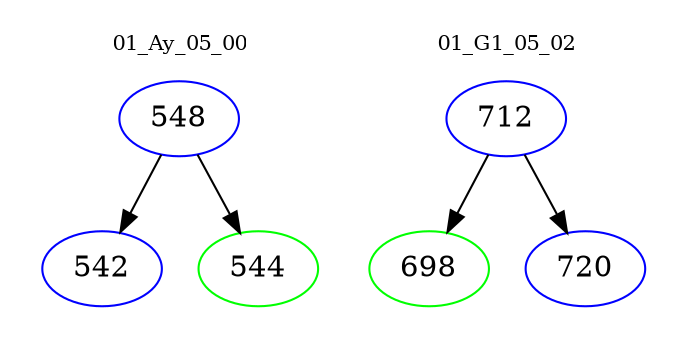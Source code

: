 digraph{
subgraph cluster_0 {
color = white
label = "01_Ay_05_00";
fontsize=10;
T0_548 [label="548", color="blue"]
T0_548 -> T0_542 [color="black"]
T0_542 [label="542", color="blue"]
T0_548 -> T0_544 [color="black"]
T0_544 [label="544", color="green"]
}
subgraph cluster_1 {
color = white
label = "01_G1_05_02";
fontsize=10;
T1_712 [label="712", color="blue"]
T1_712 -> T1_698 [color="black"]
T1_698 [label="698", color="green"]
T1_712 -> T1_720 [color="black"]
T1_720 [label="720", color="blue"]
}
}
